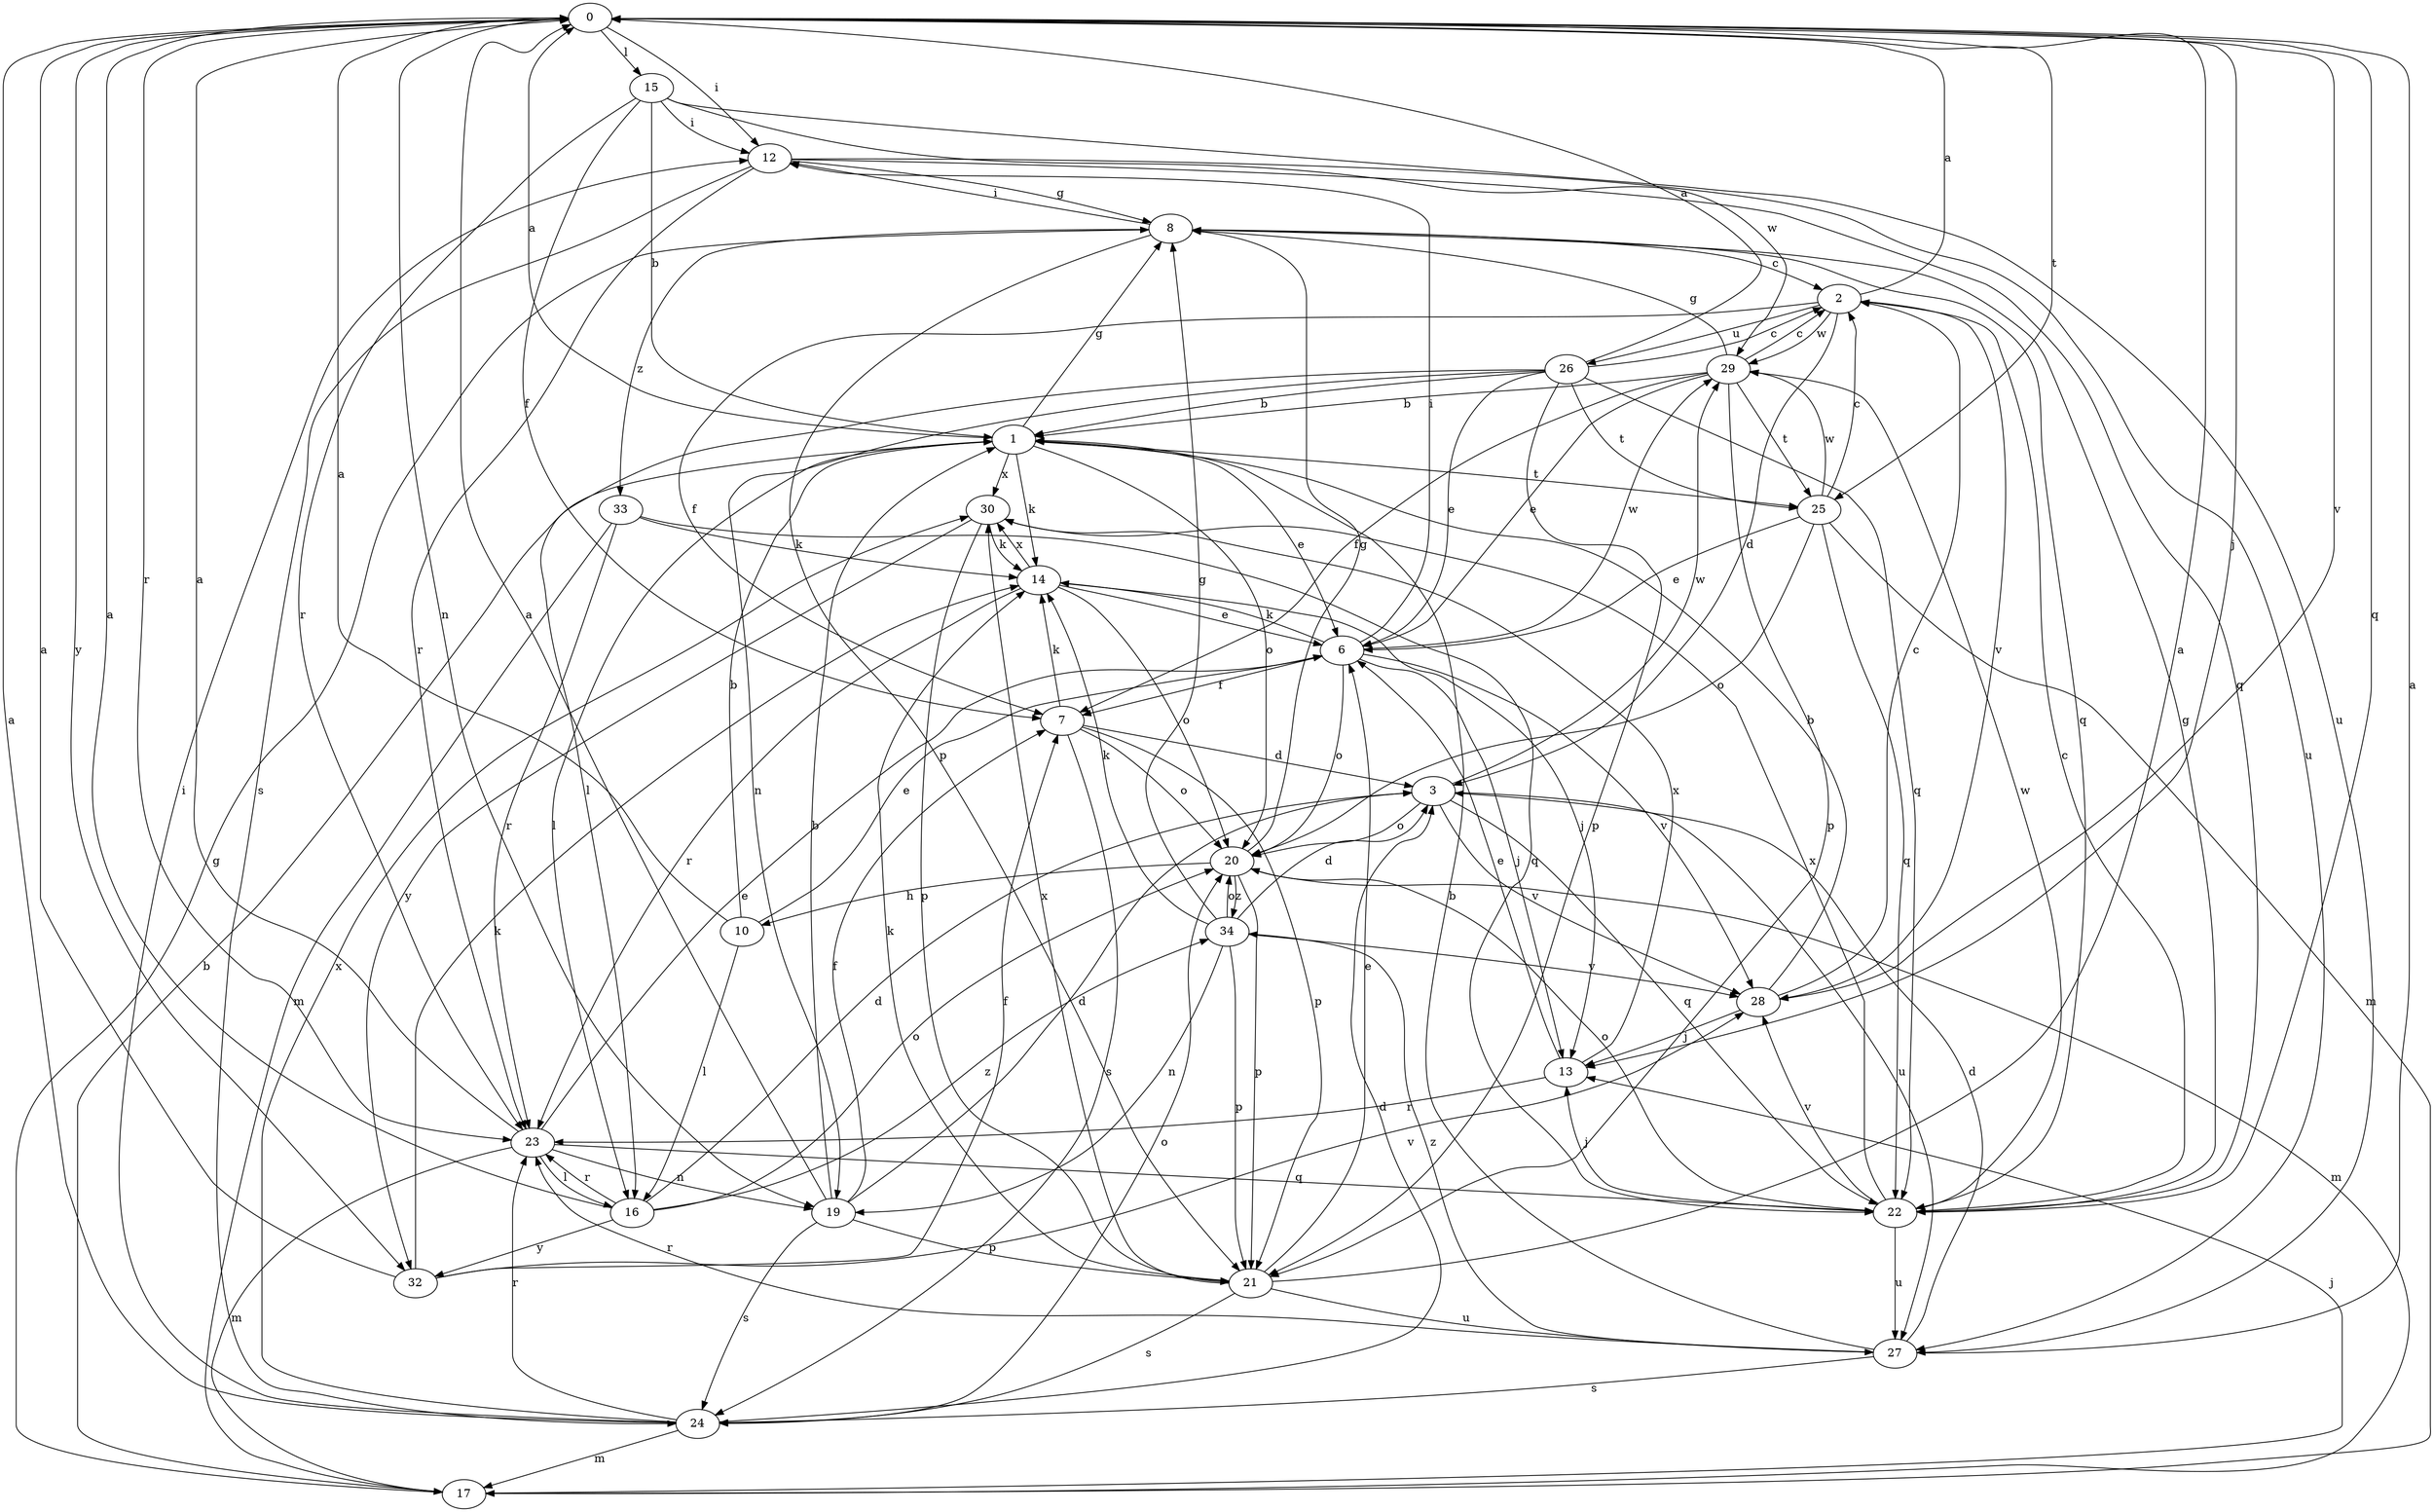 strict digraph  {
0;
1;
2;
3;
6;
7;
8;
10;
12;
13;
14;
15;
16;
17;
19;
20;
21;
22;
23;
24;
25;
26;
27;
28;
29;
30;
32;
33;
34;
0 -> 12  [label=i];
0 -> 13  [label=j];
0 -> 15  [label=l];
0 -> 19  [label=n];
0 -> 22  [label=q];
0 -> 23  [label=r];
0 -> 25  [label=t];
0 -> 28  [label=v];
0 -> 32  [label=y];
1 -> 0  [label=a];
1 -> 6  [label=e];
1 -> 8  [label=g];
1 -> 14  [label=k];
1 -> 16  [label=l];
1 -> 20  [label=o];
1 -> 25  [label=t];
1 -> 30  [label=x];
2 -> 0  [label=a];
2 -> 3  [label=d];
2 -> 7  [label=f];
2 -> 26  [label=u];
2 -> 28  [label=v];
2 -> 29  [label=w];
3 -> 20  [label=o];
3 -> 22  [label=q];
3 -> 27  [label=u];
3 -> 28  [label=v];
3 -> 29  [label=w];
6 -> 7  [label=f];
6 -> 12  [label=i];
6 -> 13  [label=j];
6 -> 14  [label=k];
6 -> 20  [label=o];
6 -> 28  [label=v];
6 -> 29  [label=w];
7 -> 3  [label=d];
7 -> 14  [label=k];
7 -> 20  [label=o];
7 -> 21  [label=p];
7 -> 24  [label=s];
8 -> 2  [label=c];
8 -> 12  [label=i];
8 -> 21  [label=p];
8 -> 22  [label=q];
8 -> 33  [label=z];
10 -> 0  [label=a];
10 -> 1  [label=b];
10 -> 6  [label=e];
10 -> 16  [label=l];
12 -> 8  [label=g];
12 -> 22  [label=q];
12 -> 23  [label=r];
12 -> 24  [label=s];
12 -> 27  [label=u];
13 -> 6  [label=e];
13 -> 23  [label=r];
13 -> 30  [label=x];
14 -> 6  [label=e];
14 -> 13  [label=j];
14 -> 20  [label=o];
14 -> 23  [label=r];
14 -> 30  [label=x];
15 -> 1  [label=b];
15 -> 7  [label=f];
15 -> 12  [label=i];
15 -> 23  [label=r];
15 -> 27  [label=u];
15 -> 29  [label=w];
16 -> 0  [label=a];
16 -> 3  [label=d];
16 -> 20  [label=o];
16 -> 23  [label=r];
16 -> 32  [label=y];
16 -> 34  [label=z];
17 -> 1  [label=b];
17 -> 8  [label=g];
17 -> 13  [label=j];
19 -> 0  [label=a];
19 -> 1  [label=b];
19 -> 3  [label=d];
19 -> 7  [label=f];
19 -> 21  [label=p];
19 -> 24  [label=s];
20 -> 8  [label=g];
20 -> 10  [label=h];
20 -> 17  [label=m];
20 -> 21  [label=p];
20 -> 34  [label=z];
21 -> 0  [label=a];
21 -> 6  [label=e];
21 -> 14  [label=k];
21 -> 24  [label=s];
21 -> 27  [label=u];
21 -> 30  [label=x];
22 -> 2  [label=c];
22 -> 8  [label=g];
22 -> 13  [label=j];
22 -> 20  [label=o];
22 -> 27  [label=u];
22 -> 28  [label=v];
22 -> 29  [label=w];
22 -> 30  [label=x];
23 -> 0  [label=a];
23 -> 6  [label=e];
23 -> 16  [label=l];
23 -> 17  [label=m];
23 -> 19  [label=n];
23 -> 22  [label=q];
24 -> 0  [label=a];
24 -> 3  [label=d];
24 -> 12  [label=i];
24 -> 17  [label=m];
24 -> 20  [label=o];
24 -> 23  [label=r];
24 -> 30  [label=x];
25 -> 2  [label=c];
25 -> 6  [label=e];
25 -> 17  [label=m];
25 -> 20  [label=o];
25 -> 22  [label=q];
25 -> 29  [label=w];
26 -> 0  [label=a];
26 -> 1  [label=b];
26 -> 2  [label=c];
26 -> 6  [label=e];
26 -> 16  [label=l];
26 -> 19  [label=n];
26 -> 21  [label=p];
26 -> 22  [label=q];
26 -> 25  [label=t];
27 -> 0  [label=a];
27 -> 1  [label=b];
27 -> 3  [label=d];
27 -> 23  [label=r];
27 -> 24  [label=s];
27 -> 34  [label=z];
28 -> 1  [label=b];
28 -> 2  [label=c];
28 -> 13  [label=j];
29 -> 1  [label=b];
29 -> 2  [label=c];
29 -> 6  [label=e];
29 -> 7  [label=f];
29 -> 8  [label=g];
29 -> 21  [label=p];
29 -> 25  [label=t];
30 -> 14  [label=k];
30 -> 21  [label=p];
30 -> 32  [label=y];
32 -> 0  [label=a];
32 -> 7  [label=f];
32 -> 14  [label=k];
32 -> 28  [label=v];
33 -> 14  [label=k];
33 -> 17  [label=m];
33 -> 22  [label=q];
33 -> 23  [label=r];
34 -> 3  [label=d];
34 -> 8  [label=g];
34 -> 14  [label=k];
34 -> 19  [label=n];
34 -> 20  [label=o];
34 -> 21  [label=p];
34 -> 28  [label=v];
}
